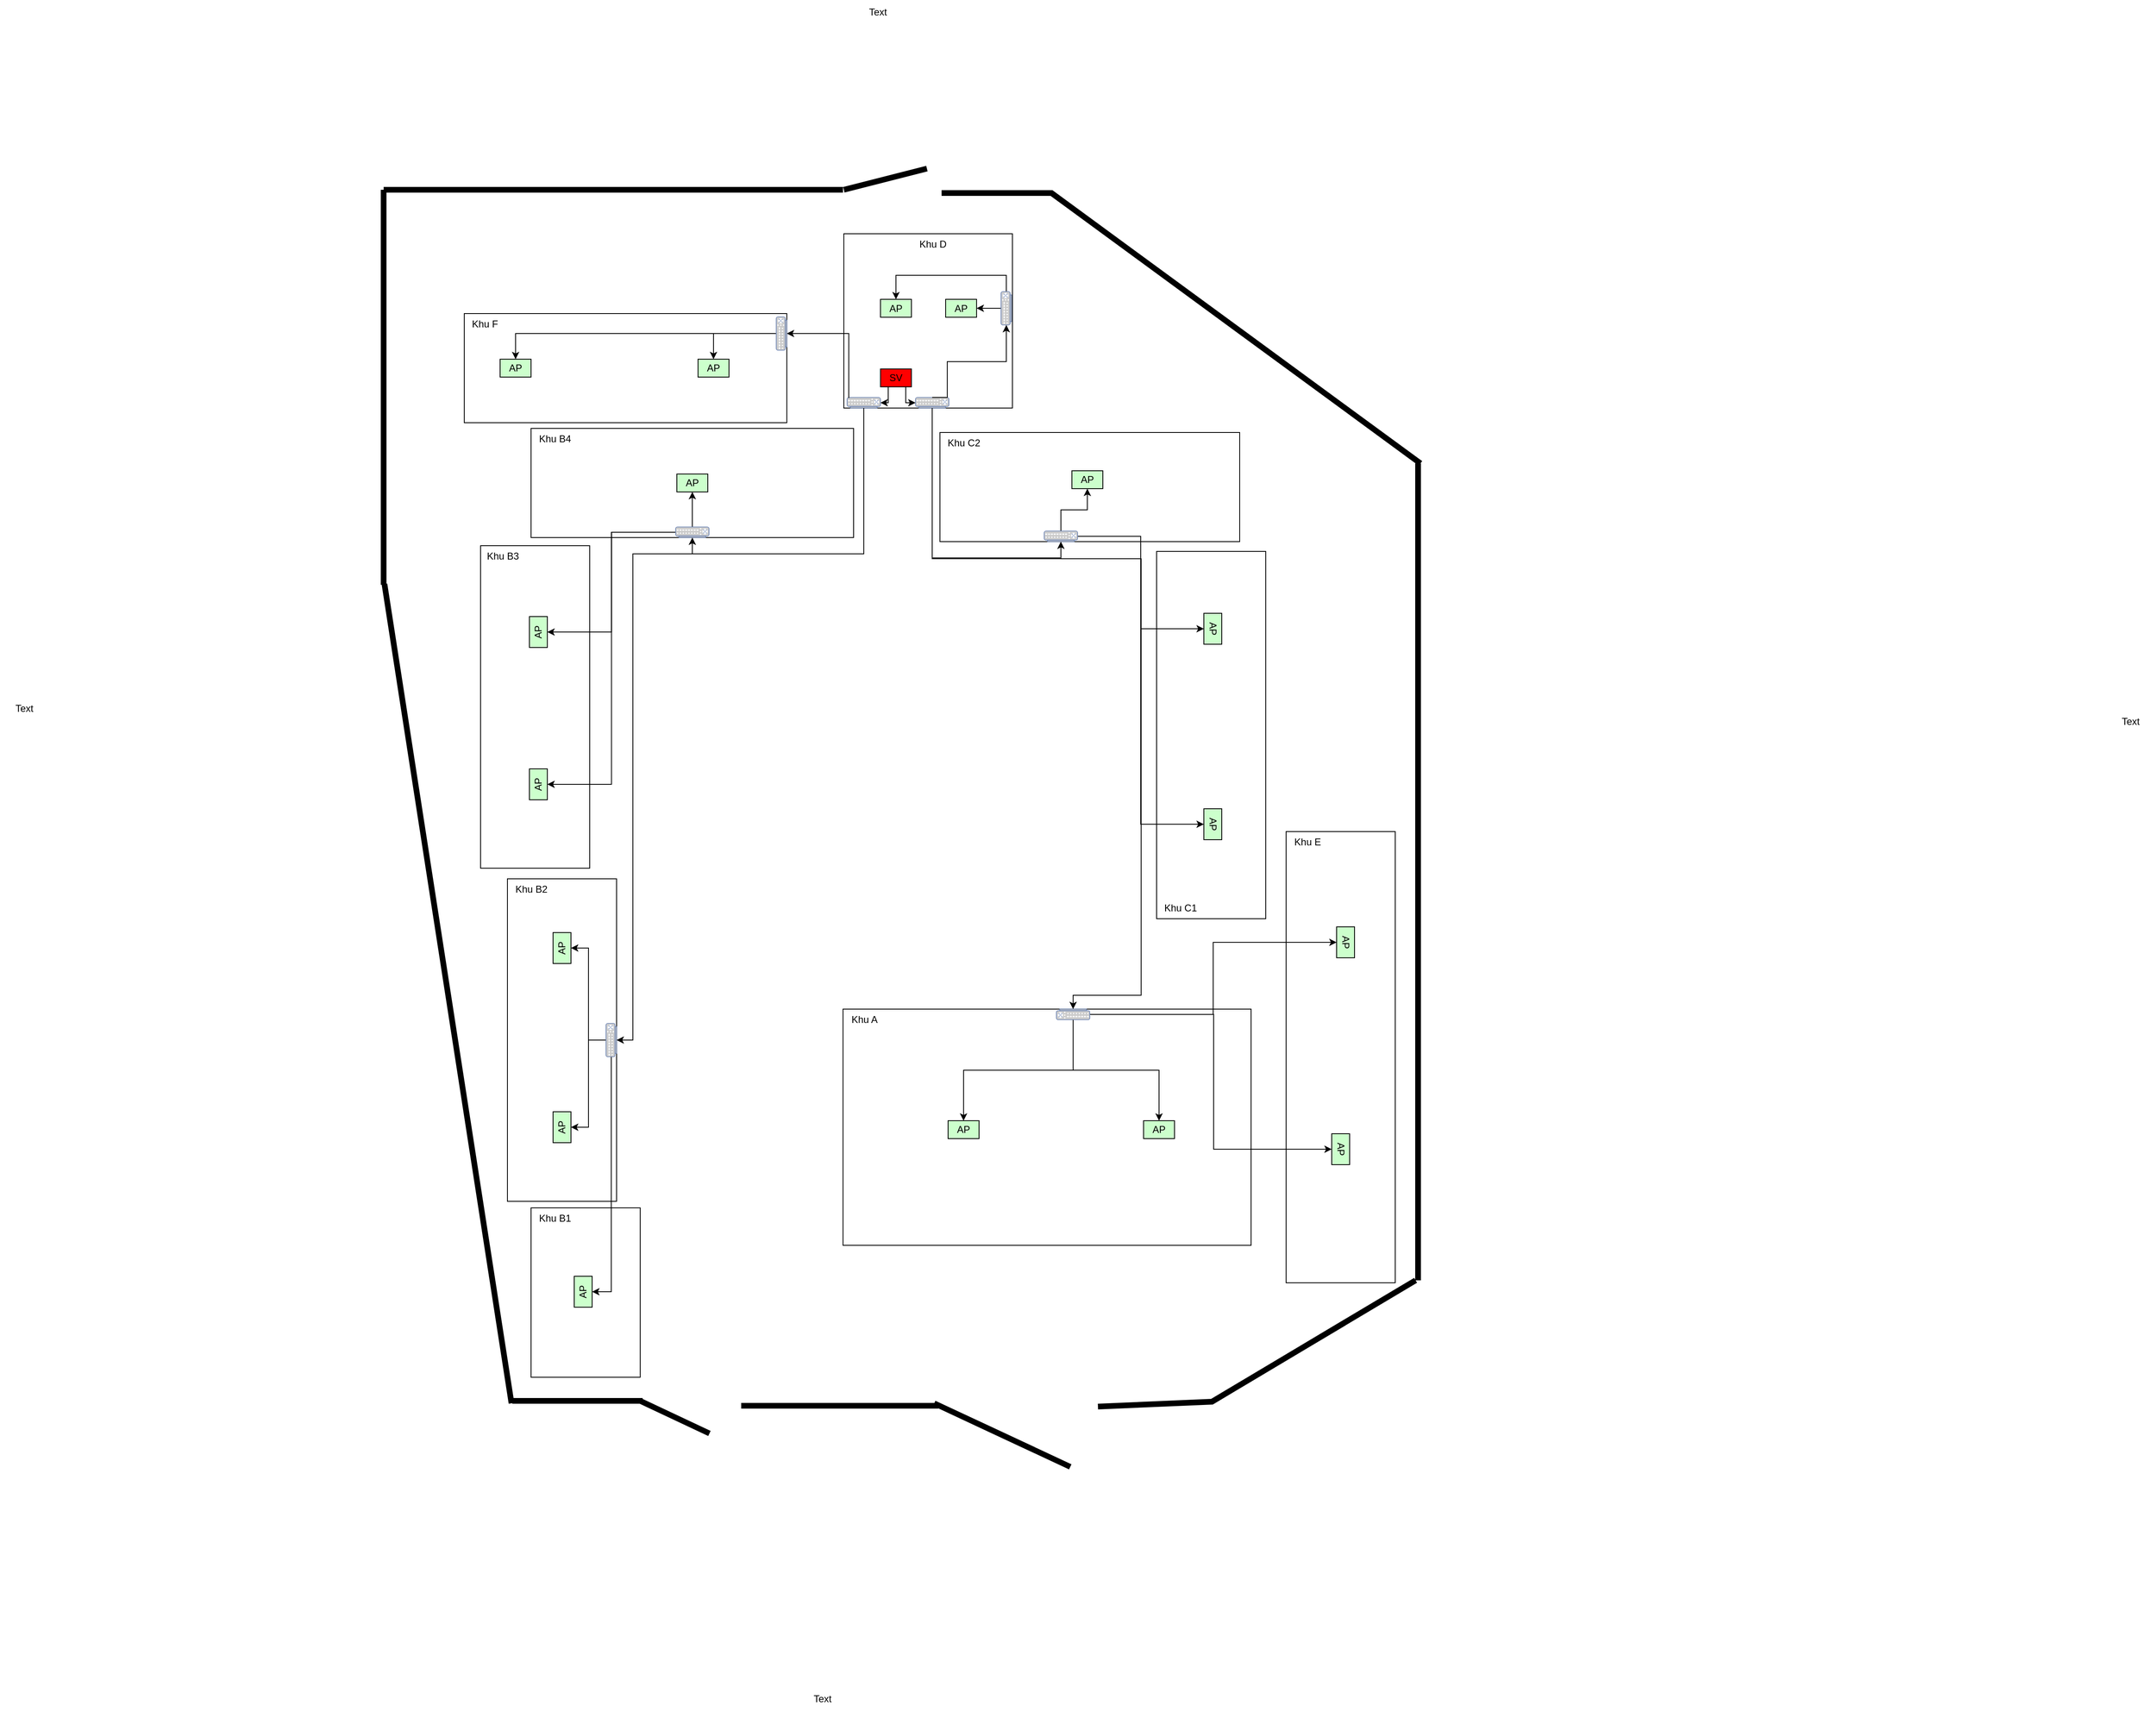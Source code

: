 <mxfile version="26.2.13">
  <diagram name="Trang-1" id="G9dJDQ_HgkuwMdS5FLWp">
    <mxGraphModel dx="4307" dy="3042" grid="0" gridSize="10" guides="1" tooltips="1" connect="1" arrows="1" fold="1" page="1" pageScale="1" pageWidth="827" pageHeight="1169" math="0" shadow="0">
      <root>
        <mxCell id="0" />
        <mxCell id="1" parent="0" />
        <mxCell id="C_XKMHxiNsWe2GhS1i6V-1" value="" style="rounded=0;whiteSpace=wrap;html=1;" parent="1" vertex="1">
          <mxGeometry x="361" y="247" width="396" height="134" as="geometry" />
        </mxCell>
        <mxCell id="C_XKMHxiNsWe2GhS1i6V-2" value="" style="rounded=0;whiteSpace=wrap;html=1;" parent="1" vertex="1">
          <mxGeometry x="443" y="388" width="396" height="134" as="geometry" />
        </mxCell>
        <mxCell id="C_XKMHxiNsWe2GhS1i6V-3" value="" style="rounded=0;whiteSpace=wrap;html=1;direction=south;" parent="1" vertex="1">
          <mxGeometry x="381" y="532" width="134" height="396" as="geometry" />
        </mxCell>
        <mxCell id="C_XKMHxiNsWe2GhS1i6V-4" value="" style="rounded=0;whiteSpace=wrap;html=1;direction=south;" parent="1" vertex="1">
          <mxGeometry x="414" y="941" width="134" height="396" as="geometry" />
        </mxCell>
        <mxCell id="C_XKMHxiNsWe2GhS1i6V-5" value="" style="rounded=0;whiteSpace=wrap;html=1;direction=south;" parent="1" vertex="1">
          <mxGeometry x="443" y="1345" width="134" height="208" as="geometry" />
        </mxCell>
        <mxCell id="C_XKMHxiNsWe2GhS1i6V-6" value="" style="rounded=0;whiteSpace=wrap;html=1;direction=south;" parent="1" vertex="1">
          <mxGeometry x="826" y="1101" width="501" height="290" as="geometry" />
        </mxCell>
        <mxCell id="C_XKMHxiNsWe2GhS1i6V-9" value="" style="rounded=0;whiteSpace=wrap;html=1;direction=south;" parent="1" vertex="1">
          <mxGeometry x="1370" y="883" width="134" height="554" as="geometry" />
        </mxCell>
        <mxCell id="C_XKMHxiNsWe2GhS1i6V-10" value="" style="rounded=0;whiteSpace=wrap;html=1;direction=south;" parent="1" vertex="1">
          <mxGeometry x="1211" y="539" width="134" height="451" as="geometry" />
        </mxCell>
        <mxCell id="C_XKMHxiNsWe2GhS1i6V-11" value="" style="rounded=0;whiteSpace=wrap;html=1;direction=west;" parent="1" vertex="1">
          <mxGeometry x="945" y="393" width="368" height="134" as="geometry" />
        </mxCell>
        <mxCell id="C_XKMHxiNsWe2GhS1i6V-12" value="" style="rounded=0;whiteSpace=wrap;html=1;direction=south;" parent="1" vertex="1">
          <mxGeometry x="827" y="149" width="207" height="214" as="geometry" />
        </mxCell>
        <mxCell id="C_XKMHxiNsWe2GhS1i6V-13" value="" style="endArrow=none;html=1;rounded=0;strokeWidth=7;" parent="1" edge="1">
          <mxGeometry width="50" height="50" relative="1" as="geometry">
            <mxPoint x="262" y="580" as="sourcePoint" />
            <mxPoint x="262" y="95" as="targetPoint" />
          </mxGeometry>
        </mxCell>
        <mxCell id="C_XKMHxiNsWe2GhS1i6V-14" value="" style="endArrow=none;html=1;rounded=0;strokeWidth=7;" parent="1" edge="1">
          <mxGeometry width="50" height="50" relative="1" as="geometry">
            <mxPoint x="263" y="579" as="sourcePoint" />
            <mxPoint x="419" y="1585" as="targetPoint" />
          </mxGeometry>
        </mxCell>
        <mxCell id="C_XKMHxiNsWe2GhS1i6V-15" value="" style="endArrow=none;html=1;rounded=0;strokeWidth=7;" parent="1" edge="1">
          <mxGeometry width="50" height="50" relative="1" as="geometry">
            <mxPoint x="826" y="95" as="sourcePoint" />
            <mxPoint x="262" y="95" as="targetPoint" />
          </mxGeometry>
        </mxCell>
        <mxCell id="C_XKMHxiNsWe2GhS1i6V-16" value="" style="endArrow=none;html=1;rounded=0;strokeWidth=7;" parent="1" edge="1">
          <mxGeometry width="50" height="50" relative="1" as="geometry">
            <mxPoint x="929" y="69" as="sourcePoint" />
            <mxPoint x="827" y="95" as="targetPoint" />
          </mxGeometry>
        </mxCell>
        <mxCell id="YaNOnSqsw1cUQPxofrCl-2" value="" style="endArrow=none;html=1;rounded=0;strokeWidth=7;" parent="1" edge="1">
          <mxGeometry width="50" height="50" relative="1" as="geometry">
            <mxPoint x="420" y="1582" as="sourcePoint" />
            <mxPoint x="580" y="1582" as="targetPoint" />
          </mxGeometry>
        </mxCell>
        <mxCell id="YaNOnSqsw1cUQPxofrCl-3" value="" style="endArrow=none;html=1;rounded=0;strokeWidth=7;" parent="1" edge="1">
          <mxGeometry width="50" height="50" relative="1" as="geometry">
            <mxPoint x="577" y="1582" as="sourcePoint" />
            <mxPoint x="662" y="1622" as="targetPoint" />
          </mxGeometry>
        </mxCell>
        <mxCell id="YaNOnSqsw1cUQPxofrCl-4" value="" style="endArrow=none;html=1;rounded=0;strokeWidth=7;" parent="1" edge="1">
          <mxGeometry width="50" height="50" relative="1" as="geometry">
            <mxPoint x="701" y="1588" as="sourcePoint" />
            <mxPoint x="943" y="1588" as="targetPoint" />
          </mxGeometry>
        </mxCell>
        <mxCell id="YaNOnSqsw1cUQPxofrCl-5" value="" style="endArrow=none;html=1;rounded=0;strokeWidth=7;" parent="1" edge="1">
          <mxGeometry width="50" height="50" relative="1" as="geometry">
            <mxPoint x="1532" y="1434" as="sourcePoint" />
            <mxPoint x="1532" y="431" as="targetPoint" />
          </mxGeometry>
        </mxCell>
        <mxCell id="YaNOnSqsw1cUQPxofrCl-6" value="" style="endArrow=none;html=1;rounded=0;strokeWidth=7;" parent="1" edge="1">
          <mxGeometry width="50" height="50" relative="1" as="geometry">
            <mxPoint x="947" y="99" as="sourcePoint" />
            <mxPoint x="1535" y="431" as="targetPoint" />
            <Array as="points">
              <mxPoint x="1082" y="99" />
            </Array>
          </mxGeometry>
        </mxCell>
        <mxCell id="YaNOnSqsw1cUQPxofrCl-7" value="" style="endArrow=none;html=1;rounded=0;strokeWidth=7;" parent="1" edge="1">
          <mxGeometry width="50" height="50" relative="1" as="geometry">
            <mxPoint x="1139" y="1589" as="sourcePoint" />
            <mxPoint x="1529" y="1434" as="targetPoint" />
            <Array as="points">
              <mxPoint x="1279" y="1583" />
            </Array>
          </mxGeometry>
        </mxCell>
        <mxCell id="YaNOnSqsw1cUQPxofrCl-8" value="" style="endArrow=none;html=1;rounded=0;strokeWidth=7;" parent="1" edge="1">
          <mxGeometry width="50" height="50" relative="1" as="geometry">
            <mxPoint x="938" y="1585" as="sourcePoint" />
            <mxPoint x="1105" y="1663" as="targetPoint" />
          </mxGeometry>
        </mxCell>
        <mxCell id="uDURItvI0MHjKC3Wzbg2-1" value="Khu D" style="text;html=1;align=center;verticalAlign=middle;resizable=0;points=[];autosize=1;strokeColor=none;fillColor=none;" parent="1" vertex="1">
          <mxGeometry x="910" y="149" width="51" height="26" as="geometry" />
        </mxCell>
        <mxCell id="uDURItvI0MHjKC3Wzbg2-2" value="Khu F" style="text;html=1;align=center;verticalAlign=middle;resizable=0;points=[];autosize=1;strokeColor=none;fillColor=none;" parent="1" vertex="1">
          <mxGeometry x="361" y="247" width="50" height="26" as="geometry" />
        </mxCell>
        <mxCell id="uDURItvI0MHjKC3Wzbg2-3" value="Khu B2" style="text;html=1;align=center;verticalAlign=middle;resizable=0;points=[];autosize=1;strokeColor=none;fillColor=none;" parent="1" vertex="1">
          <mxGeometry x="414" y="941" width="57" height="26" as="geometry" />
        </mxCell>
        <mxCell id="uDURItvI0MHjKC3Wzbg2-4" value="Khu B3" style="text;html=1;align=center;verticalAlign=middle;resizable=0;points=[];autosize=1;strokeColor=none;fillColor=none;" parent="1" vertex="1">
          <mxGeometry x="379" y="532" width="57" height="26" as="geometry" />
        </mxCell>
        <mxCell id="uDURItvI0MHjKC3Wzbg2-5" value="Khu B4" style="text;html=1;align=center;verticalAlign=middle;resizable=0;points=[];autosize=1;strokeColor=none;fillColor=none;" parent="1" vertex="1">
          <mxGeometry x="443" y="388" width="57" height="26" as="geometry" />
        </mxCell>
        <mxCell id="uDURItvI0MHjKC3Wzbg2-6" value="Khu B1" style="text;html=1;align=center;verticalAlign=middle;resizable=0;points=[];autosize=1;strokeColor=none;fillColor=none;" parent="1" vertex="1">
          <mxGeometry x="443" y="1345" width="57" height="26" as="geometry" />
        </mxCell>
        <mxCell id="uDURItvI0MHjKC3Wzbg2-7" value="Khu C2" style="text;html=1;align=center;verticalAlign=middle;resizable=0;points=[];autosize=1;strokeColor=none;fillColor=none;" parent="1" vertex="1">
          <mxGeometry x="945" y="393" width="58" height="26" as="geometry" />
        </mxCell>
        <mxCell id="uDURItvI0MHjKC3Wzbg2-8" value="Khu C1" style="text;html=1;align=center;verticalAlign=middle;resizable=0;points=[];autosize=1;strokeColor=none;fillColor=none;" parent="1" vertex="1">
          <mxGeometry x="1211" y="964" width="58" height="26" as="geometry" />
        </mxCell>
        <mxCell id="uDURItvI0MHjKC3Wzbg2-9" value="Khu E" style="text;html=1;align=center;verticalAlign=middle;resizable=0;points=[];autosize=1;strokeColor=none;fillColor=none;" parent="1" vertex="1">
          <mxGeometry x="1370" y="883" width="51" height="26" as="geometry" />
        </mxCell>
        <mxCell id="uDURItvI0MHjKC3Wzbg2-10" value="Khu A" style="text;html=1;align=center;verticalAlign=middle;resizable=0;points=[];autosize=1;strokeColor=none;fillColor=none;" parent="1" vertex="1">
          <mxGeometry x="827" y="1101" width="50" height="26" as="geometry" />
        </mxCell>
        <mxCell id="uDURItvI0MHjKC3Wzbg2-11" value="SV" style="rounded=0;whiteSpace=wrap;html=1;fillColor=#FF0000;" parent="1" vertex="1">
          <mxGeometry x="872" y="315" width="38" height="22" as="geometry" />
        </mxCell>
        <mxCell id="uDURItvI0MHjKC3Wzbg2-12" value="" style="fontColor=#0066CC;verticalAlign=top;verticalLabelPosition=bottom;labelPosition=center;align=center;html=1;outlineConnect=0;fillColor=#CCCCCC;strokeColor=#6881B3;gradientColor=none;gradientDirection=north;strokeWidth=2;shape=mxgraph.networks.switch;" parent="1" vertex="1">
          <mxGeometry x="831" y="350" width="41" height="13" as="geometry" />
        </mxCell>
        <mxCell id="uDURItvI0MHjKC3Wzbg2-71" style="edgeStyle=orthogonalEdgeStyle;rounded=0;orthogonalLoop=1;jettySize=auto;html=1;exitX=0.5;exitY=0;exitDx=0;exitDy=0;exitPerimeter=0;" parent="1" source="uDURItvI0MHjKC3Wzbg2-13" target="uDURItvI0MHjKC3Wzbg2-69" edge="1">
          <mxGeometry relative="1" as="geometry" />
        </mxCell>
        <mxCell id="uDURItvI0MHjKC3Wzbg2-72" style="edgeStyle=orthogonalEdgeStyle;rounded=0;orthogonalLoop=1;jettySize=auto;html=1;exitX=1;exitY=0.5;exitDx=0;exitDy=0;exitPerimeter=0;entryX=0.5;entryY=0;entryDx=0;entryDy=0;" parent="1" source="uDURItvI0MHjKC3Wzbg2-13" target="uDURItvI0MHjKC3Wzbg2-26" edge="1">
          <mxGeometry relative="1" as="geometry" />
        </mxCell>
        <mxCell id="uDURItvI0MHjKC3Wzbg2-13" value="" style="fontColor=#0066CC;verticalAlign=top;verticalLabelPosition=bottom;labelPosition=center;align=center;html=1;outlineConnect=0;fillColor=#CCCCCC;strokeColor=#6881B3;gradientColor=none;gradientDirection=north;strokeWidth=2;shape=mxgraph.networks.switch;rotation=-90;" parent="1" vertex="1">
          <mxGeometry x="1006" y="234" width="41" height="13" as="geometry" />
        </mxCell>
        <mxCell id="uDURItvI0MHjKC3Wzbg2-56" style="edgeStyle=orthogonalEdgeStyle;rounded=0;orthogonalLoop=1;jettySize=auto;html=1;exitX=0.5;exitY=0;exitDx=0;exitDy=0;exitPerimeter=0;entryX=0.5;entryY=0;entryDx=0;entryDy=0;" parent="1" source="uDURItvI0MHjKC3Wzbg2-14" target="uDURItvI0MHjKC3Wzbg2-37" edge="1">
          <mxGeometry relative="1" as="geometry" />
        </mxCell>
        <mxCell id="uDURItvI0MHjKC3Wzbg2-57" style="edgeStyle=orthogonalEdgeStyle;rounded=0;orthogonalLoop=1;jettySize=auto;html=1;exitX=0.5;exitY=0;exitDx=0;exitDy=0;exitPerimeter=0;entryX=0.5;entryY=0;entryDx=0;entryDy=0;" parent="1" source="uDURItvI0MHjKC3Wzbg2-14" target="uDURItvI0MHjKC3Wzbg2-36" edge="1">
          <mxGeometry relative="1" as="geometry" />
        </mxCell>
        <mxCell id="uDURItvI0MHjKC3Wzbg2-14" value="" style="fontColor=#0066CC;verticalAlign=top;verticalLabelPosition=bottom;labelPosition=center;align=center;html=1;outlineConnect=0;fillColor=#CCCCCC;strokeColor=#6881B3;gradientColor=none;gradientDirection=north;strokeWidth=2;shape=mxgraph.networks.switch;rotation=-90;" parent="1" vertex="1">
          <mxGeometry x="730" y="265" width="41" height="13" as="geometry" />
        </mxCell>
        <mxCell id="uDURItvI0MHjKC3Wzbg2-15" value="" style="fontColor=#0066CC;verticalAlign=top;verticalLabelPosition=bottom;labelPosition=center;align=center;html=1;outlineConnect=0;fillColor=#CCCCCC;strokeColor=#6881B3;gradientColor=none;gradientDirection=north;strokeWidth=2;shape=mxgraph.networks.switch;" parent="1" vertex="1">
          <mxGeometry x="915" y="350" width="41" height="13" as="geometry" />
        </mxCell>
        <mxCell id="uDURItvI0MHjKC3Wzbg2-65" style="edgeStyle=orthogonalEdgeStyle;rounded=0;orthogonalLoop=1;jettySize=auto;html=1;exitX=0.5;exitY=0;exitDx=0;exitDy=0;exitPerimeter=0;entryX=0.5;entryY=1;entryDx=0;entryDy=0;" parent="1" source="uDURItvI0MHjKC3Wzbg2-16" target="uDURItvI0MHjKC3Wzbg2-39" edge="1">
          <mxGeometry relative="1" as="geometry" />
        </mxCell>
        <mxCell id="uDURItvI0MHjKC3Wzbg2-66" style="edgeStyle=orthogonalEdgeStyle;rounded=0;orthogonalLoop=1;jettySize=auto;html=1;exitX=0.5;exitY=0;exitDx=0;exitDy=0;exitPerimeter=0;entryX=0.5;entryY=1;entryDx=0;entryDy=0;" parent="1" source="uDURItvI0MHjKC3Wzbg2-16" target="uDURItvI0MHjKC3Wzbg2-40" edge="1">
          <mxGeometry relative="1" as="geometry" />
        </mxCell>
        <mxCell id="uDURItvI0MHjKC3Wzbg2-67" style="edgeStyle=orthogonalEdgeStyle;rounded=0;orthogonalLoop=1;jettySize=auto;html=1;exitX=0;exitY=0.5;exitDx=0;exitDy=0;exitPerimeter=0;entryX=0.5;entryY=1;entryDx=0;entryDy=0;" parent="1" source="uDURItvI0MHjKC3Wzbg2-16" target="uDURItvI0MHjKC3Wzbg2-41" edge="1">
          <mxGeometry relative="1" as="geometry" />
        </mxCell>
        <mxCell id="uDURItvI0MHjKC3Wzbg2-16" value="" style="fontColor=#0066CC;verticalAlign=top;verticalLabelPosition=bottom;labelPosition=center;align=center;html=1;outlineConnect=0;fillColor=#CCCCCC;strokeColor=#6881B3;gradientColor=none;gradientDirection=north;strokeWidth=2;shape=mxgraph.networks.switch;rotation=-90;" parent="1" vertex="1">
          <mxGeometry x="521" y="1132.5" width="41" height="13" as="geometry" />
        </mxCell>
        <mxCell id="uDURItvI0MHjKC3Wzbg2-61" style="edgeStyle=orthogonalEdgeStyle;rounded=0;orthogonalLoop=1;jettySize=auto;html=1;exitX=0.5;exitY=0;exitDx=0;exitDy=0;exitPerimeter=0;entryX=0.5;entryY=1;entryDx=0;entryDy=0;" parent="1" source="uDURItvI0MHjKC3Wzbg2-17" target="uDURItvI0MHjKC3Wzbg2-35" edge="1">
          <mxGeometry relative="1" as="geometry" />
        </mxCell>
        <mxCell id="uDURItvI0MHjKC3Wzbg2-62" style="edgeStyle=orthogonalEdgeStyle;rounded=0;orthogonalLoop=1;jettySize=auto;html=1;exitX=0;exitY=0.5;exitDx=0;exitDy=0;exitPerimeter=0;entryX=0.5;entryY=1;entryDx=0;entryDy=0;" parent="1" source="uDURItvI0MHjKC3Wzbg2-17" target="uDURItvI0MHjKC3Wzbg2-33" edge="1">
          <mxGeometry relative="1" as="geometry" />
        </mxCell>
        <mxCell id="uDURItvI0MHjKC3Wzbg2-63" style="edgeStyle=orthogonalEdgeStyle;rounded=0;orthogonalLoop=1;jettySize=auto;html=1;exitX=0;exitY=0.5;exitDx=0;exitDy=0;exitPerimeter=0;entryX=0.5;entryY=1;entryDx=0;entryDy=0;" parent="1" source="uDURItvI0MHjKC3Wzbg2-17" target="uDURItvI0MHjKC3Wzbg2-32" edge="1">
          <mxGeometry relative="1" as="geometry" />
        </mxCell>
        <mxCell id="uDURItvI0MHjKC3Wzbg2-17" value="" style="fontColor=#0066CC;verticalAlign=top;verticalLabelPosition=bottom;labelPosition=center;align=center;html=1;outlineConnect=0;fillColor=#CCCCCC;strokeColor=#6881B3;gradientColor=none;gradientDirection=north;strokeWidth=2;shape=mxgraph.networks.switch;" parent="1" vertex="1">
          <mxGeometry x="620.5" y="509" width="41" height="13" as="geometry" />
        </mxCell>
        <mxCell id="uDURItvI0MHjKC3Wzbg2-48" style="edgeStyle=orthogonalEdgeStyle;rounded=0;orthogonalLoop=1;jettySize=auto;html=1;exitX=0.5;exitY=0;exitDx=0;exitDy=0;exitPerimeter=0;entryX=0.5;entryY=1;entryDx=0;entryDy=0;" parent="1" source="uDURItvI0MHjKC3Wzbg2-18" target="uDURItvI0MHjKC3Wzbg2-31" edge="1">
          <mxGeometry relative="1" as="geometry" />
        </mxCell>
        <mxCell id="uDURItvI0MHjKC3Wzbg2-49" style="edgeStyle=orthogonalEdgeStyle;rounded=0;orthogonalLoop=1;jettySize=auto;html=1;exitX=1;exitY=0.5;exitDx=0;exitDy=0;exitPerimeter=0;entryX=0.5;entryY=1;entryDx=0;entryDy=0;" parent="1" source="uDURItvI0MHjKC3Wzbg2-18" target="uDURItvI0MHjKC3Wzbg2-44" edge="1">
          <mxGeometry relative="1" as="geometry" />
        </mxCell>
        <mxCell id="uDURItvI0MHjKC3Wzbg2-50" style="edgeStyle=orthogonalEdgeStyle;rounded=0;orthogonalLoop=1;jettySize=auto;html=1;exitX=1;exitY=0.5;exitDx=0;exitDy=0;exitPerimeter=0;entryX=0.5;entryY=1;entryDx=0;entryDy=0;" parent="1" source="uDURItvI0MHjKC3Wzbg2-18" target="uDURItvI0MHjKC3Wzbg2-45" edge="1">
          <mxGeometry relative="1" as="geometry" />
        </mxCell>
        <mxCell id="uDURItvI0MHjKC3Wzbg2-18" value="" style="fontColor=#0066CC;verticalAlign=top;verticalLabelPosition=bottom;labelPosition=center;align=center;html=1;outlineConnect=0;fillColor=#CCCCCC;strokeColor=#6881B3;gradientColor=none;gradientDirection=north;strokeWidth=2;shape=mxgraph.networks.switch;" parent="1" vertex="1">
          <mxGeometry x="1073" y="514" width="41" height="13" as="geometry" />
        </mxCell>
        <mxCell id="uDURItvI0MHjKC3Wzbg2-52" style="edgeStyle=orthogonalEdgeStyle;rounded=0;orthogonalLoop=1;jettySize=auto;html=1;exitX=0.5;exitY=0;exitDx=0;exitDy=0;exitPerimeter=0;entryX=0.5;entryY=0;entryDx=0;entryDy=0;" parent="1" source="uDURItvI0MHjKC3Wzbg2-20" target="uDURItvI0MHjKC3Wzbg2-42" edge="1">
          <mxGeometry relative="1" as="geometry" />
        </mxCell>
        <mxCell id="uDURItvI0MHjKC3Wzbg2-53" style="edgeStyle=orthogonalEdgeStyle;rounded=0;orthogonalLoop=1;jettySize=auto;html=1;exitX=0.5;exitY=0;exitDx=0;exitDy=0;exitPerimeter=0;entryX=0.5;entryY=0;entryDx=0;entryDy=0;" parent="1" source="uDURItvI0MHjKC3Wzbg2-20" target="uDURItvI0MHjKC3Wzbg2-43" edge="1">
          <mxGeometry relative="1" as="geometry" />
        </mxCell>
        <mxCell id="uDURItvI0MHjKC3Wzbg2-54" style="edgeStyle=orthogonalEdgeStyle;rounded=0;orthogonalLoop=1;jettySize=auto;html=1;exitX=0;exitY=0.5;exitDx=0;exitDy=0;exitPerimeter=0;entryX=0.5;entryY=1;entryDx=0;entryDy=0;" parent="1" source="uDURItvI0MHjKC3Wzbg2-20" target="uDURItvI0MHjKC3Wzbg2-46" edge="1">
          <mxGeometry relative="1" as="geometry" />
        </mxCell>
        <mxCell id="uDURItvI0MHjKC3Wzbg2-55" style="edgeStyle=orthogonalEdgeStyle;rounded=0;orthogonalLoop=1;jettySize=auto;html=1;exitX=0;exitY=0.5;exitDx=0;exitDy=0;exitPerimeter=0;entryX=0.5;entryY=1;entryDx=0;entryDy=0;" parent="1" source="uDURItvI0MHjKC3Wzbg2-20" target="uDURItvI0MHjKC3Wzbg2-47" edge="1">
          <mxGeometry relative="1" as="geometry">
            <Array as="points">
              <mxPoint x="1281" y="1108" />
              <mxPoint x="1281" y="1273" />
            </Array>
          </mxGeometry>
        </mxCell>
        <mxCell id="uDURItvI0MHjKC3Wzbg2-20" value="" style="fontColor=#0066CC;verticalAlign=top;verticalLabelPosition=bottom;labelPosition=center;align=center;html=1;outlineConnect=0;fillColor=#CCCCCC;strokeColor=#6881B3;gradientColor=none;gradientDirection=north;strokeWidth=2;shape=mxgraph.networks.switch;rotation=-180;" parent="1" vertex="1">
          <mxGeometry x="1088" y="1101" width="41" height="13" as="geometry" />
        </mxCell>
        <mxCell id="uDURItvI0MHjKC3Wzbg2-21" style="edgeStyle=orthogonalEdgeStyle;rounded=0;orthogonalLoop=1;jettySize=auto;html=1;exitX=0.75;exitY=1;exitDx=0;exitDy=0;entryX=0;entryY=0.5;entryDx=0;entryDy=0;entryPerimeter=0;" parent="1" source="uDURItvI0MHjKC3Wzbg2-11" target="uDURItvI0MHjKC3Wzbg2-15" edge="1">
          <mxGeometry relative="1" as="geometry">
            <Array as="points">
              <mxPoint x="903" y="337" />
              <mxPoint x="903" y="357" />
            </Array>
          </mxGeometry>
        </mxCell>
        <mxCell id="uDURItvI0MHjKC3Wzbg2-22" style="edgeStyle=orthogonalEdgeStyle;rounded=0;orthogonalLoop=1;jettySize=auto;html=1;exitX=0.25;exitY=1;exitDx=0;exitDy=0;entryX=1;entryY=0.5;entryDx=0;entryDy=0;entryPerimeter=0;" parent="1" source="uDURItvI0MHjKC3Wzbg2-11" target="uDURItvI0MHjKC3Wzbg2-12" edge="1">
          <mxGeometry relative="1" as="geometry">
            <Array as="points">
              <mxPoint x="881" y="357" />
            </Array>
          </mxGeometry>
        </mxCell>
        <mxCell id="uDURItvI0MHjKC3Wzbg2-23" style="edgeStyle=orthogonalEdgeStyle;rounded=0;orthogonalLoop=1;jettySize=auto;html=1;exitX=0.5;exitY=0;exitDx=0;exitDy=0;exitPerimeter=0;entryX=0;entryY=0.5;entryDx=0;entryDy=0;entryPerimeter=0;" parent="1" source="uDURItvI0MHjKC3Wzbg2-15" target="uDURItvI0MHjKC3Wzbg2-13" edge="1">
          <mxGeometry relative="1" as="geometry">
            <Array as="points">
              <mxPoint x="954" y="350" />
              <mxPoint x="954" y="306" />
            </Array>
          </mxGeometry>
        </mxCell>
        <mxCell id="uDURItvI0MHjKC3Wzbg2-24" style="edgeStyle=orthogonalEdgeStyle;rounded=0;orthogonalLoop=1;jettySize=auto;html=1;exitX=0.05;exitY=0.05;exitDx=0;exitDy=0;exitPerimeter=0;entryX=0.5;entryY=1;entryDx=0;entryDy=0;entryPerimeter=0;" parent="1" source="uDURItvI0MHjKC3Wzbg2-12" target="uDURItvI0MHjKC3Wzbg2-14" edge="1">
          <mxGeometry relative="1" as="geometry" />
        </mxCell>
        <mxCell id="uDURItvI0MHjKC3Wzbg2-25" style="edgeStyle=orthogonalEdgeStyle;rounded=0;orthogonalLoop=1;jettySize=auto;html=1;exitX=0.5;exitY=1;exitDx=0;exitDy=0;exitPerimeter=0;entryX=0.5;entryY=1;entryDx=0;entryDy=0;entryPerimeter=0;" parent="1" source="uDURItvI0MHjKC3Wzbg2-15" target="uDURItvI0MHjKC3Wzbg2-18" edge="1">
          <mxGeometry relative="1" as="geometry">
            <Array as="points">
              <mxPoint x="936" y="547" />
              <mxPoint x="1094" y="547" />
            </Array>
          </mxGeometry>
        </mxCell>
        <mxCell id="uDURItvI0MHjKC3Wzbg2-26" value="AP" style="rounded=0;whiteSpace=wrap;html=1;fillColor=#CCFFCC;" parent="1" vertex="1">
          <mxGeometry x="872" y="229.5" width="38" height="22" as="geometry" />
        </mxCell>
        <mxCell id="uDURItvI0MHjKC3Wzbg2-31" value="AP" style="rounded=0;whiteSpace=wrap;html=1;fillColor=#CCFFCC;" parent="1" vertex="1">
          <mxGeometry x="1107" y="440" width="38" height="22" as="geometry" />
        </mxCell>
        <mxCell id="uDURItvI0MHjKC3Wzbg2-32" value="AP" style="rounded=0;whiteSpace=wrap;html=1;fillColor=#CCFFCC;rotation=-90;" parent="1" vertex="1">
          <mxGeometry x="433" y="814" width="38" height="22" as="geometry" />
        </mxCell>
        <mxCell id="uDURItvI0MHjKC3Wzbg2-33" value="AP" style="rounded=0;whiteSpace=wrap;html=1;fillColor=#CCFFCC;rotation=-90;" parent="1" vertex="1">
          <mxGeometry x="433" y="627" width="38" height="22" as="geometry" />
        </mxCell>
        <mxCell id="uDURItvI0MHjKC3Wzbg2-35" value="AP" style="rounded=0;whiteSpace=wrap;html=1;fillColor=#CCFFCC;" parent="1" vertex="1">
          <mxGeometry x="622" y="444" width="38" height="22" as="geometry" />
        </mxCell>
        <mxCell id="uDURItvI0MHjKC3Wzbg2-36" value="AP" style="rounded=0;whiteSpace=wrap;html=1;fillColor=#CCFFCC;" parent="1" vertex="1">
          <mxGeometry x="648" y="303" width="38" height="22" as="geometry" />
        </mxCell>
        <mxCell id="uDURItvI0MHjKC3Wzbg2-37" value="AP" style="rounded=0;whiteSpace=wrap;html=1;fillColor=#CCFFCC;" parent="1" vertex="1">
          <mxGeometry x="405" y="303" width="38" height="22" as="geometry" />
        </mxCell>
        <mxCell id="uDURItvI0MHjKC3Wzbg2-39" value="AP" style="rounded=0;whiteSpace=wrap;html=1;fillColor=#CCFFCC;rotation=-90;" parent="1" vertex="1">
          <mxGeometry x="462" y="1015" width="38" height="22" as="geometry" />
        </mxCell>
        <mxCell id="uDURItvI0MHjKC3Wzbg2-40" value="AP" style="rounded=0;whiteSpace=wrap;html=1;fillColor=#CCFFCC;rotation=-90;" parent="1" vertex="1">
          <mxGeometry x="462" y="1235" width="38" height="22" as="geometry" />
        </mxCell>
        <mxCell id="uDURItvI0MHjKC3Wzbg2-41" value="AP" style="rounded=0;whiteSpace=wrap;html=1;fillColor=#CCFFCC;rotation=-90;" parent="1" vertex="1">
          <mxGeometry x="488" y="1437" width="38" height="22" as="geometry" />
        </mxCell>
        <mxCell id="uDURItvI0MHjKC3Wzbg2-42" value="AP" style="rounded=0;whiteSpace=wrap;html=1;fillColor=#CCFFCC;" parent="1" vertex="1">
          <mxGeometry x="955" y="1238" width="38" height="22" as="geometry" />
        </mxCell>
        <mxCell id="uDURItvI0MHjKC3Wzbg2-43" value="AP" style="rounded=0;whiteSpace=wrap;html=1;fillColor=#CCFFCC;" parent="1" vertex="1">
          <mxGeometry x="1195" y="1238" width="38" height="22" as="geometry" />
        </mxCell>
        <mxCell id="uDURItvI0MHjKC3Wzbg2-44" value="AP" style="rounded=0;whiteSpace=wrap;html=1;fillColor=#CCFFCC;rotation=90;" parent="1" vertex="1">
          <mxGeometry x="1261" y="623" width="38" height="22" as="geometry" />
        </mxCell>
        <mxCell id="uDURItvI0MHjKC3Wzbg2-45" value="AP" style="rounded=0;whiteSpace=wrap;html=1;fillColor=#CCFFCC;rotation=90;" parent="1" vertex="1">
          <mxGeometry x="1261" y="863" width="38" height="22" as="geometry" />
        </mxCell>
        <mxCell id="uDURItvI0MHjKC3Wzbg2-46" value="AP" style="rounded=0;whiteSpace=wrap;html=1;fillColor=#CCFFCC;rotation=90;" parent="1" vertex="1">
          <mxGeometry x="1424" y="1008" width="38" height="22" as="geometry" />
        </mxCell>
        <mxCell id="uDURItvI0MHjKC3Wzbg2-47" value="AP" style="rounded=0;whiteSpace=wrap;html=1;fillColor=#CCFFCC;rotation=90;" parent="1" vertex="1">
          <mxGeometry x="1418" y="1262" width="38" height="22" as="geometry" />
        </mxCell>
        <mxCell id="uDURItvI0MHjKC3Wzbg2-51" style="edgeStyle=orthogonalEdgeStyle;rounded=0;orthogonalLoop=1;jettySize=auto;html=1;exitX=0.5;exitY=1;exitDx=0;exitDy=0;exitPerimeter=0;entryX=0.5;entryY=1;entryDx=0;entryDy=0;entryPerimeter=0;" parent="1" source="uDURItvI0MHjKC3Wzbg2-15" target="uDURItvI0MHjKC3Wzbg2-20" edge="1">
          <mxGeometry relative="1" as="geometry">
            <Array as="points">
              <mxPoint x="935" y="548" />
              <mxPoint x="1192" y="548" />
              <mxPoint x="1192" y="1084" />
              <mxPoint x="1109" y="1084" />
            </Array>
          </mxGeometry>
        </mxCell>
        <mxCell id="uDURItvI0MHjKC3Wzbg2-59" style="edgeStyle=orthogonalEdgeStyle;rounded=0;orthogonalLoop=1;jettySize=auto;html=1;exitX=0.5;exitY=1;exitDx=0;exitDy=0;exitPerimeter=0;entryX=0.5;entryY=1;entryDx=0;entryDy=0;entryPerimeter=0;" parent="1" source="uDURItvI0MHjKC3Wzbg2-12" target="uDURItvI0MHjKC3Wzbg2-17" edge="1">
          <mxGeometry relative="1" as="geometry" />
        </mxCell>
        <mxCell id="uDURItvI0MHjKC3Wzbg2-64" style="edgeStyle=orthogonalEdgeStyle;rounded=0;orthogonalLoop=1;jettySize=auto;html=1;exitX=0.5;exitY=1;exitDx=0;exitDy=0;exitPerimeter=0;entryX=0.5;entryY=1;entryDx=0;entryDy=0;entryPerimeter=0;" parent="1" source="uDURItvI0MHjKC3Wzbg2-12" target="uDURItvI0MHjKC3Wzbg2-16" edge="1">
          <mxGeometry relative="1" as="geometry">
            <Array as="points">
              <mxPoint x="852" y="542" />
              <mxPoint x="568" y="542" />
              <mxPoint x="568" y="1139" />
            </Array>
          </mxGeometry>
        </mxCell>
        <mxCell id="uDURItvI0MHjKC3Wzbg2-69" value="AP" style="rounded=0;whiteSpace=wrap;html=1;fillColor=#CCFFCC;" parent="1" vertex="1">
          <mxGeometry x="952" y="229.5" width="38" height="22" as="geometry" />
        </mxCell>
        <mxCell id="etEyyUJC6Mu5McDCDdHk-1" value="Text" style="text;html=1;align=center;verticalAlign=middle;whiteSpace=wrap;rounded=0;" vertex="1" parent="1">
          <mxGeometry x="839" y="-138" width="60" height="30" as="geometry" />
        </mxCell>
        <mxCell id="etEyyUJC6Mu5McDCDdHk-2" value="Text" style="text;html=1;align=center;verticalAlign=middle;whiteSpace=wrap;rounded=0;" vertex="1" parent="1">
          <mxGeometry x="-209" y="717" width="60" height="30" as="geometry" />
        </mxCell>
        <mxCell id="etEyyUJC6Mu5McDCDdHk-3" value="Text" style="text;html=1;align=center;verticalAlign=middle;whiteSpace=wrap;rounded=0;" vertex="1" parent="1">
          <mxGeometry x="771" y="1933" width="60" height="30" as="geometry" />
        </mxCell>
        <mxCell id="etEyyUJC6Mu5McDCDdHk-4" value="Text" style="text;html=1;align=center;verticalAlign=middle;whiteSpace=wrap;rounded=0;" vertex="1" parent="1">
          <mxGeometry x="2377" y="733" width="60" height="30" as="geometry" />
        </mxCell>
      </root>
    </mxGraphModel>
  </diagram>
</mxfile>
